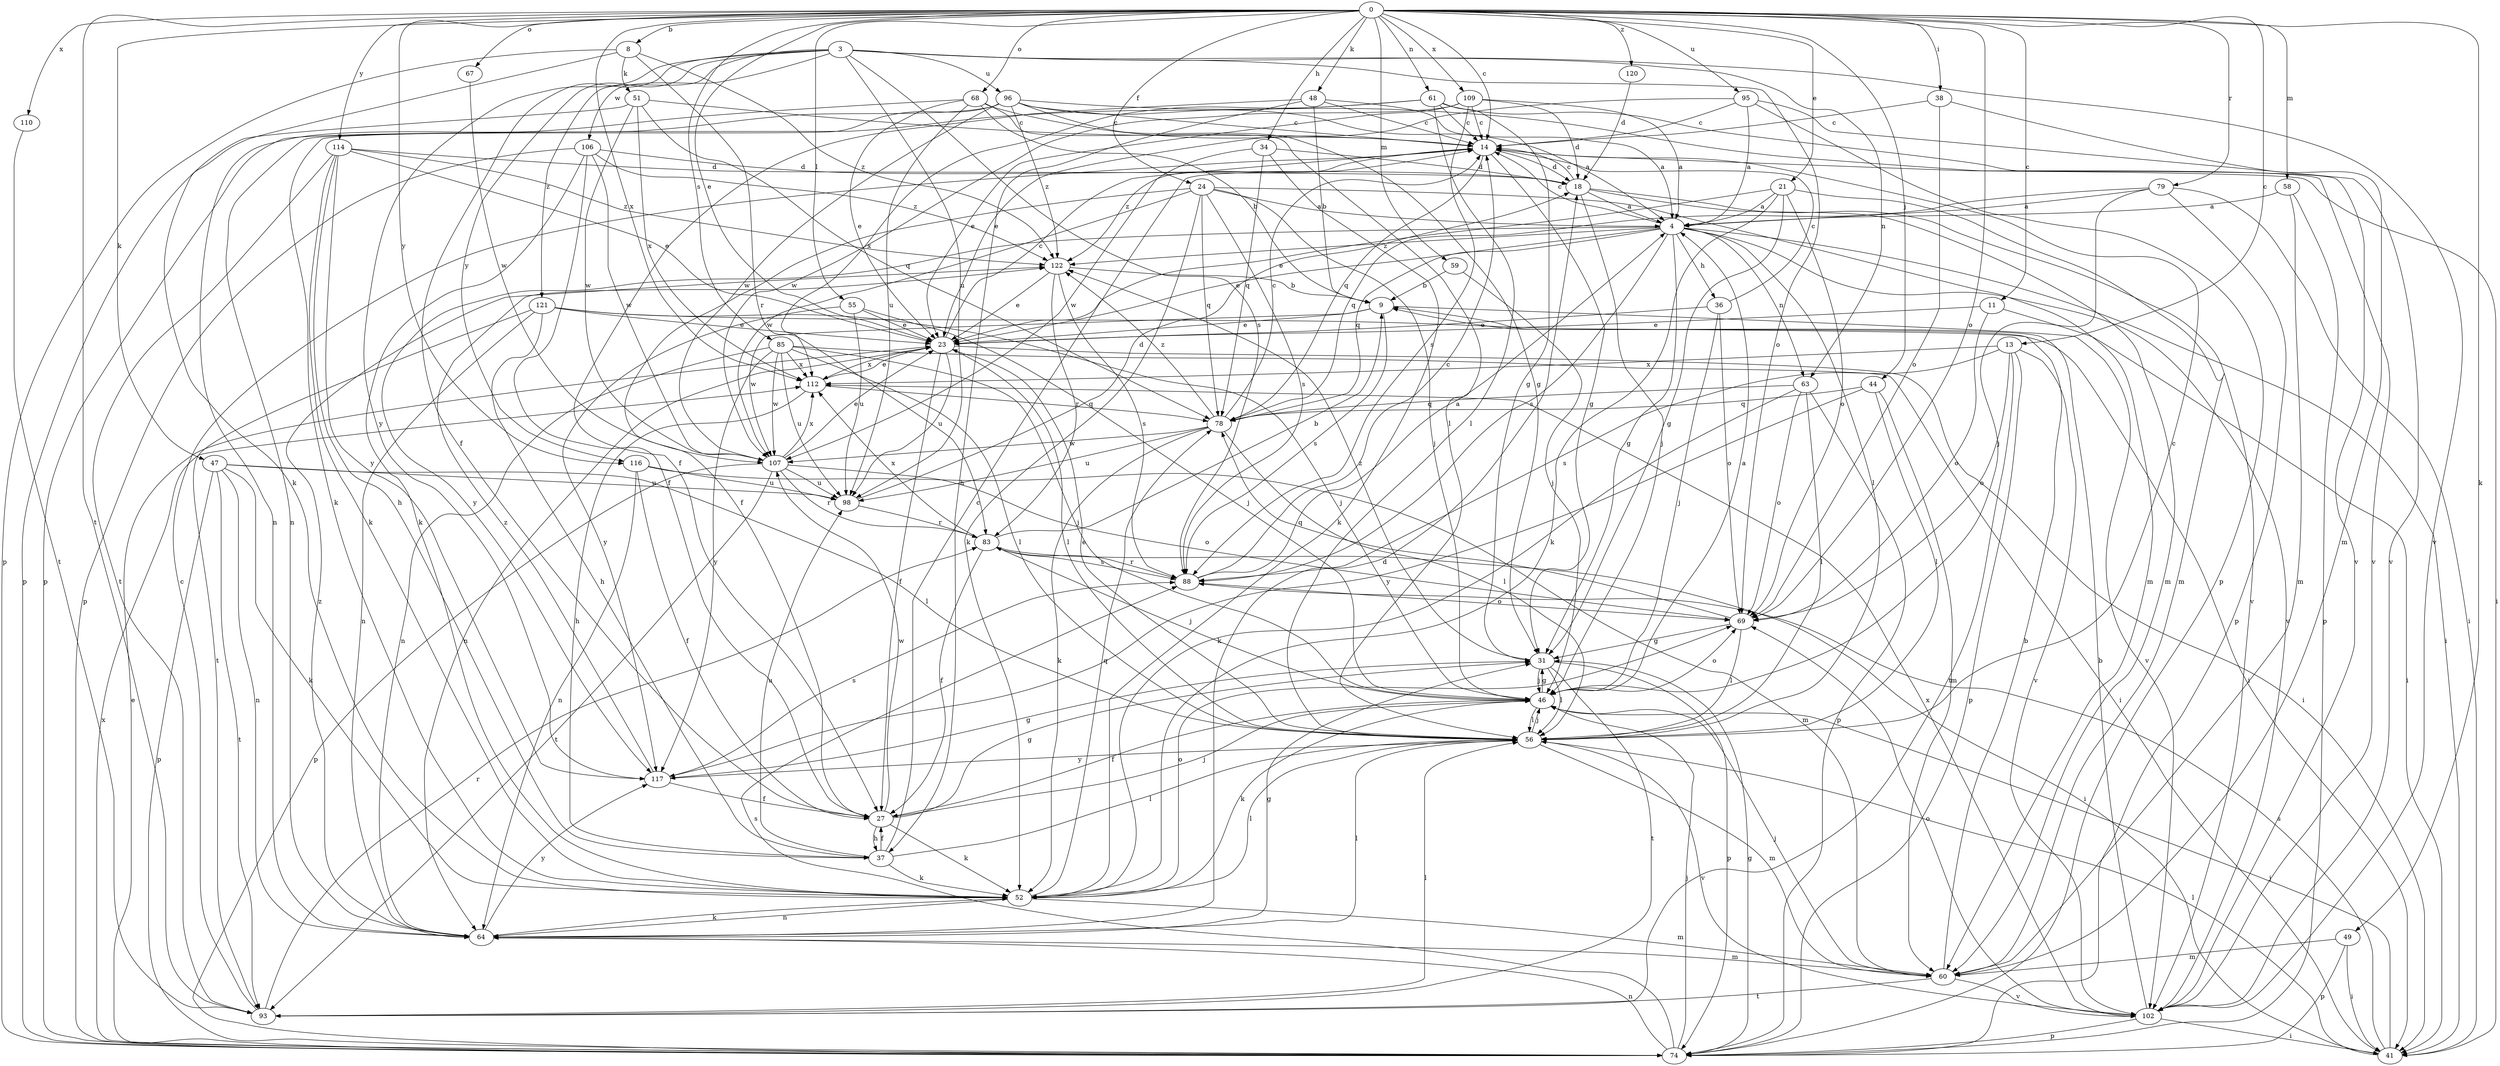 strict digraph  {
0;
3;
4;
8;
9;
11;
13;
14;
18;
21;
23;
24;
27;
31;
34;
36;
37;
38;
41;
44;
46;
47;
48;
49;
51;
52;
55;
56;
58;
59;
60;
61;
63;
64;
67;
68;
69;
74;
78;
79;
83;
85;
88;
93;
95;
96;
98;
102;
106;
107;
109;
110;
112;
114;
116;
117;
120;
121;
122;
0 -> 8  [label=b];
0 -> 11  [label=c];
0 -> 13  [label=c];
0 -> 14  [label=c];
0 -> 21  [label=e];
0 -> 23  [label=e];
0 -> 24  [label=f];
0 -> 34  [label=h];
0 -> 38  [label=i];
0 -> 44  [label=j];
0 -> 47  [label=k];
0 -> 48  [label=k];
0 -> 49  [label=k];
0 -> 55  [label=l];
0 -> 58  [label=m];
0 -> 59  [label=m];
0 -> 61  [label=n];
0 -> 67  [label=o];
0 -> 68  [label=o];
0 -> 69  [label=o];
0 -> 79  [label=r];
0 -> 85  [label=s];
0 -> 93  [label=t];
0 -> 95  [label=u];
0 -> 109  [label=x];
0 -> 110  [label=x];
0 -> 112  [label=x];
0 -> 114  [label=y];
0 -> 116  [label=y];
0 -> 120  [label=z];
3 -> 27  [label=f];
3 -> 63  [label=n];
3 -> 69  [label=o];
3 -> 88  [label=s];
3 -> 96  [label=u];
3 -> 98  [label=u];
3 -> 102  [label=v];
3 -> 106  [label=w];
3 -> 116  [label=y];
3 -> 117  [label=y];
3 -> 121  [label=z];
4 -> 14  [label=c];
4 -> 23  [label=e];
4 -> 31  [label=g];
4 -> 36  [label=h];
4 -> 41  [label=i];
4 -> 56  [label=l];
4 -> 63  [label=n];
4 -> 78  [label=q];
4 -> 88  [label=s];
4 -> 102  [label=v];
4 -> 117  [label=y];
4 -> 122  [label=z];
8 -> 51  [label=k];
8 -> 52  [label=k];
8 -> 74  [label=p];
8 -> 83  [label=r];
8 -> 122  [label=z];
9 -> 23  [label=e];
9 -> 88  [label=s];
9 -> 102  [label=v];
9 -> 107  [label=w];
11 -> 23  [label=e];
11 -> 41  [label=i];
11 -> 69  [label=o];
13 -> 69  [label=o];
13 -> 74  [label=p];
13 -> 88  [label=s];
13 -> 93  [label=t];
13 -> 102  [label=v];
13 -> 112  [label=x];
14 -> 18  [label=d];
14 -> 31  [label=g];
14 -> 41  [label=i];
14 -> 78  [label=q];
14 -> 122  [label=z];
18 -> 4  [label=a];
18 -> 14  [label=c];
18 -> 46  [label=j];
18 -> 60  [label=m];
18 -> 102  [label=v];
21 -> 4  [label=a];
21 -> 23  [label=e];
21 -> 31  [label=g];
21 -> 52  [label=k];
21 -> 60  [label=m];
21 -> 69  [label=o];
23 -> 14  [label=c];
23 -> 27  [label=f];
23 -> 41  [label=i];
23 -> 56  [label=l];
23 -> 64  [label=n];
23 -> 98  [label=u];
23 -> 112  [label=x];
24 -> 4  [label=a];
24 -> 27  [label=f];
24 -> 46  [label=j];
24 -> 52  [label=k];
24 -> 60  [label=m];
24 -> 78  [label=q];
24 -> 88  [label=s];
24 -> 107  [label=w];
27 -> 31  [label=g];
27 -> 37  [label=h];
27 -> 46  [label=j];
27 -> 52  [label=k];
27 -> 107  [label=w];
31 -> 46  [label=j];
31 -> 56  [label=l];
31 -> 74  [label=p];
31 -> 93  [label=t];
31 -> 122  [label=z];
34 -> 18  [label=d];
34 -> 52  [label=k];
34 -> 78  [label=q];
34 -> 107  [label=w];
36 -> 14  [label=c];
36 -> 23  [label=e];
36 -> 46  [label=j];
36 -> 69  [label=o];
37 -> 14  [label=c];
37 -> 27  [label=f];
37 -> 52  [label=k];
37 -> 56  [label=l];
37 -> 98  [label=u];
38 -> 14  [label=c];
38 -> 60  [label=m];
38 -> 69  [label=o];
41 -> 46  [label=j];
41 -> 56  [label=l];
41 -> 88  [label=s];
44 -> 56  [label=l];
44 -> 60  [label=m];
44 -> 78  [label=q];
44 -> 117  [label=y];
46 -> 4  [label=a];
46 -> 27  [label=f];
46 -> 31  [label=g];
46 -> 52  [label=k];
46 -> 56  [label=l];
46 -> 69  [label=o];
47 -> 52  [label=k];
47 -> 56  [label=l];
47 -> 64  [label=n];
47 -> 74  [label=p];
47 -> 93  [label=t];
47 -> 98  [label=u];
48 -> 4  [label=a];
48 -> 9  [label=b];
48 -> 14  [label=c];
48 -> 27  [label=f];
48 -> 37  [label=h];
49 -> 41  [label=i];
49 -> 60  [label=m];
49 -> 74  [label=p];
51 -> 14  [label=c];
51 -> 74  [label=p];
51 -> 78  [label=q];
51 -> 107  [label=w];
51 -> 112  [label=x];
52 -> 56  [label=l];
52 -> 60  [label=m];
52 -> 64  [label=n];
52 -> 69  [label=o];
52 -> 78  [label=q];
55 -> 23  [label=e];
55 -> 46  [label=j];
55 -> 98  [label=u];
55 -> 117  [label=y];
56 -> 14  [label=c];
56 -> 23  [label=e];
56 -> 46  [label=j];
56 -> 60  [label=m];
56 -> 102  [label=v];
56 -> 117  [label=y];
58 -> 4  [label=a];
58 -> 60  [label=m];
58 -> 74  [label=p];
59 -> 9  [label=b];
59 -> 46  [label=j];
60 -> 9  [label=b];
60 -> 46  [label=j];
60 -> 93  [label=t];
60 -> 102  [label=v];
61 -> 14  [label=c];
61 -> 31  [label=g];
61 -> 52  [label=k];
61 -> 56  [label=l];
61 -> 102  [label=v];
61 -> 112  [label=x];
63 -> 52  [label=k];
63 -> 56  [label=l];
63 -> 69  [label=o];
63 -> 74  [label=p];
63 -> 78  [label=q];
64 -> 18  [label=d];
64 -> 31  [label=g];
64 -> 52  [label=k];
64 -> 56  [label=l];
64 -> 60  [label=m];
64 -> 117  [label=y];
64 -> 122  [label=z];
67 -> 107  [label=w];
68 -> 9  [label=b];
68 -> 14  [label=c];
68 -> 23  [label=e];
68 -> 56  [label=l];
68 -> 64  [label=n];
68 -> 98  [label=u];
69 -> 31  [label=g];
69 -> 56  [label=l];
69 -> 78  [label=q];
74 -> 23  [label=e];
74 -> 31  [label=g];
74 -> 46  [label=j];
74 -> 64  [label=n];
74 -> 88  [label=s];
74 -> 112  [label=x];
78 -> 14  [label=c];
78 -> 52  [label=k];
78 -> 56  [label=l];
78 -> 98  [label=u];
78 -> 107  [label=w];
78 -> 122  [label=z];
79 -> 4  [label=a];
79 -> 41  [label=i];
79 -> 46  [label=j];
79 -> 74  [label=p];
79 -> 78  [label=q];
83 -> 9  [label=b];
83 -> 27  [label=f];
83 -> 41  [label=i];
83 -> 46  [label=j];
83 -> 88  [label=s];
83 -> 112  [label=x];
85 -> 41  [label=i];
85 -> 46  [label=j];
85 -> 56  [label=l];
85 -> 64  [label=n];
85 -> 98  [label=u];
85 -> 107  [label=w];
85 -> 112  [label=x];
85 -> 117  [label=y];
88 -> 4  [label=a];
88 -> 14  [label=c];
88 -> 69  [label=o];
88 -> 83  [label=r];
93 -> 14  [label=c];
93 -> 56  [label=l];
93 -> 83  [label=r];
95 -> 4  [label=a];
95 -> 14  [label=c];
95 -> 23  [label=e];
95 -> 74  [label=p];
95 -> 102  [label=v];
96 -> 4  [label=a];
96 -> 14  [label=c];
96 -> 31  [label=g];
96 -> 64  [label=n];
96 -> 74  [label=p];
96 -> 102  [label=v];
96 -> 107  [label=w];
96 -> 122  [label=z];
98 -> 18  [label=d];
98 -> 83  [label=r];
102 -> 9  [label=b];
102 -> 41  [label=i];
102 -> 69  [label=o];
102 -> 74  [label=p];
102 -> 112  [label=x];
106 -> 18  [label=d];
106 -> 27  [label=f];
106 -> 52  [label=k];
106 -> 74  [label=p];
106 -> 107  [label=w];
106 -> 122  [label=z];
107 -> 23  [label=e];
107 -> 69  [label=o];
107 -> 74  [label=p];
107 -> 83  [label=r];
107 -> 93  [label=t];
107 -> 98  [label=u];
107 -> 112  [label=x];
109 -> 4  [label=a];
109 -> 14  [label=c];
109 -> 18  [label=d];
109 -> 23  [label=e];
109 -> 88  [label=s];
109 -> 107  [label=w];
110 -> 93  [label=t];
112 -> 23  [label=e];
112 -> 37  [label=h];
112 -> 78  [label=q];
114 -> 18  [label=d];
114 -> 23  [label=e];
114 -> 37  [label=h];
114 -> 52  [label=k];
114 -> 93  [label=t];
114 -> 117  [label=y];
114 -> 122  [label=z];
116 -> 27  [label=f];
116 -> 60  [label=m];
116 -> 64  [label=n];
116 -> 98  [label=u];
117 -> 27  [label=f];
117 -> 31  [label=g];
117 -> 88  [label=s];
117 -> 122  [label=z];
120 -> 18  [label=d];
121 -> 23  [label=e];
121 -> 37  [label=h];
121 -> 41  [label=i];
121 -> 46  [label=j];
121 -> 64  [label=n];
121 -> 93  [label=t];
122 -> 9  [label=b];
122 -> 23  [label=e];
122 -> 83  [label=r];
122 -> 88  [label=s];
}
